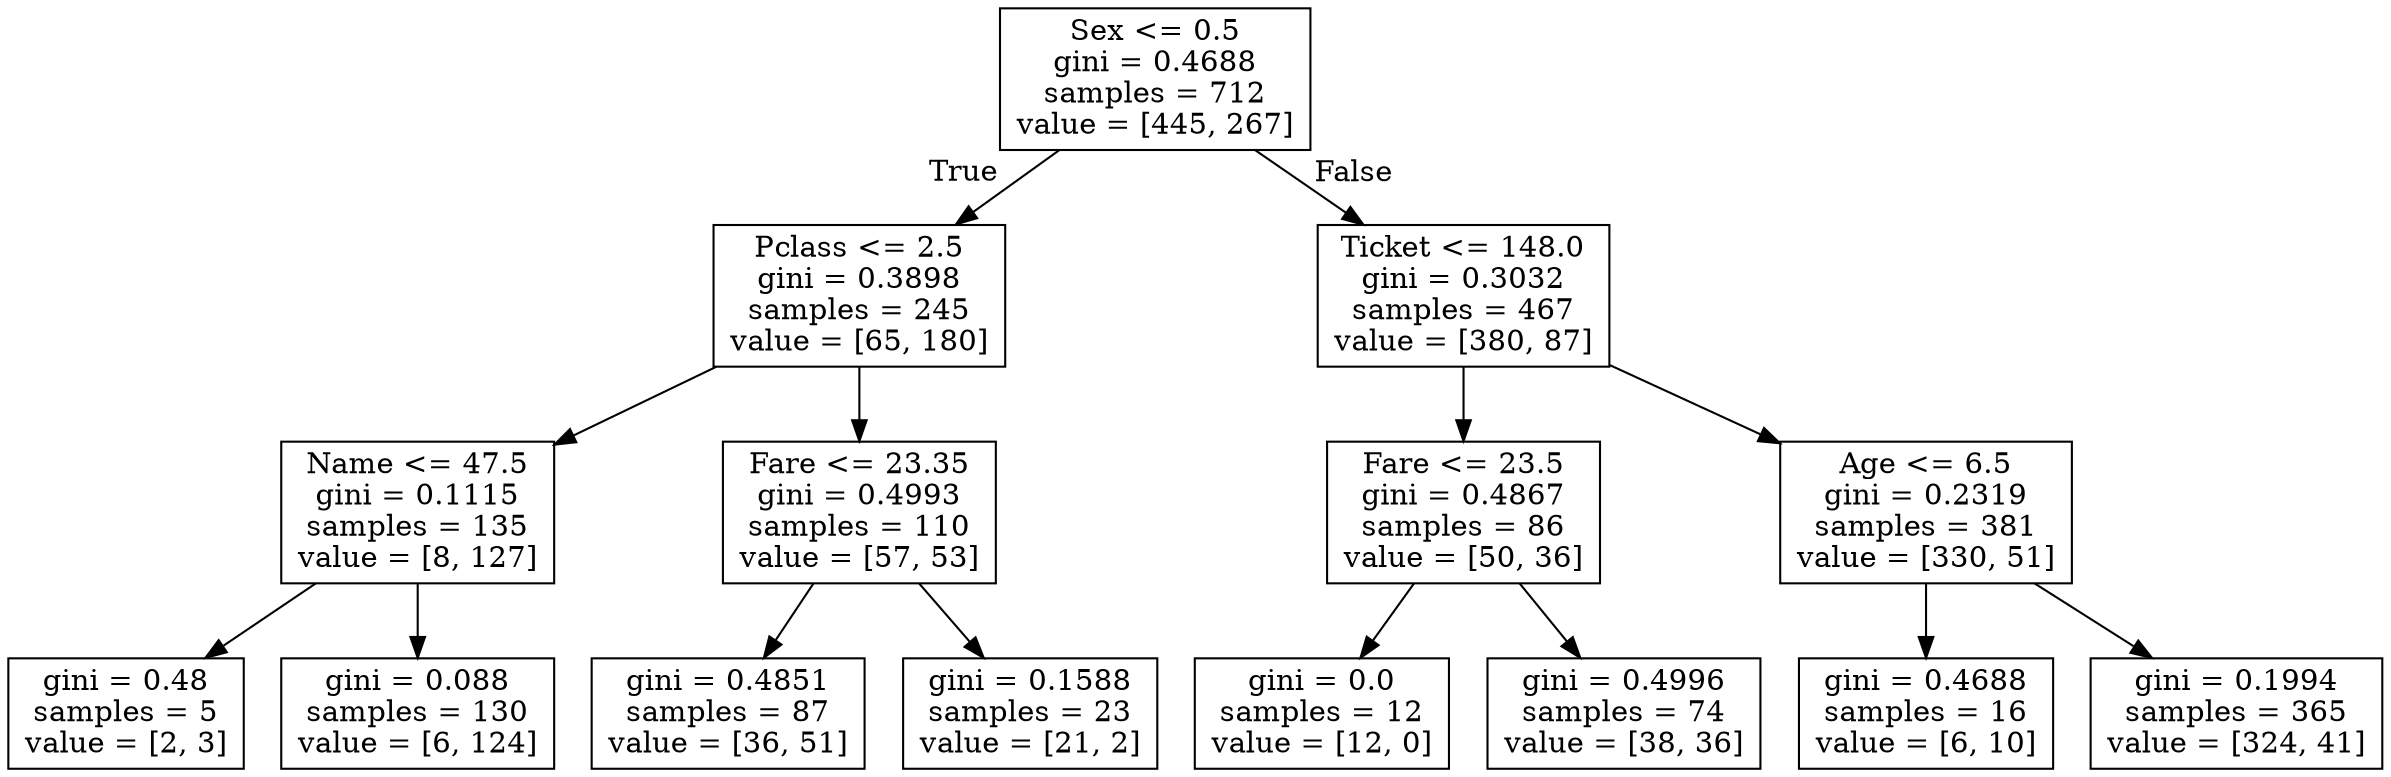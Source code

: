 digraph Tree {
node [shape=box] ;
0 [label="Sex <= 0.5\ngini = 0.4688\nsamples = 712\nvalue = [445, 267]"] ;
1 [label="Pclass <= 2.5\ngini = 0.3898\nsamples = 245\nvalue = [65, 180]"] ;
0 -> 1 [labeldistance=2.5, labelangle=45, headlabel="True"] ;
2 [label="Name <= 47.5\ngini = 0.1115\nsamples = 135\nvalue = [8, 127]"] ;
1 -> 2 ;
3 [label="gini = 0.48\nsamples = 5\nvalue = [2, 3]"] ;
2 -> 3 ;
4 [label="gini = 0.088\nsamples = 130\nvalue = [6, 124]"] ;
2 -> 4 ;
5 [label="Fare <= 23.35\ngini = 0.4993\nsamples = 110\nvalue = [57, 53]"] ;
1 -> 5 ;
6 [label="gini = 0.4851\nsamples = 87\nvalue = [36, 51]"] ;
5 -> 6 ;
7 [label="gini = 0.1588\nsamples = 23\nvalue = [21, 2]"] ;
5 -> 7 ;
8 [label="Ticket <= 148.0\ngini = 0.3032\nsamples = 467\nvalue = [380, 87]"] ;
0 -> 8 [labeldistance=2.5, labelangle=-45, headlabel="False"] ;
9 [label="Fare <= 23.5\ngini = 0.4867\nsamples = 86\nvalue = [50, 36]"] ;
8 -> 9 ;
10 [label="gini = 0.0\nsamples = 12\nvalue = [12, 0]"] ;
9 -> 10 ;
11 [label="gini = 0.4996\nsamples = 74\nvalue = [38, 36]"] ;
9 -> 11 ;
12 [label="Age <= 6.5\ngini = 0.2319\nsamples = 381\nvalue = [330, 51]"] ;
8 -> 12 ;
13 [label="gini = 0.4688\nsamples = 16\nvalue = [6, 10]"] ;
12 -> 13 ;
14 [label="gini = 0.1994\nsamples = 365\nvalue = [324, 41]"] ;
12 -> 14 ;
}